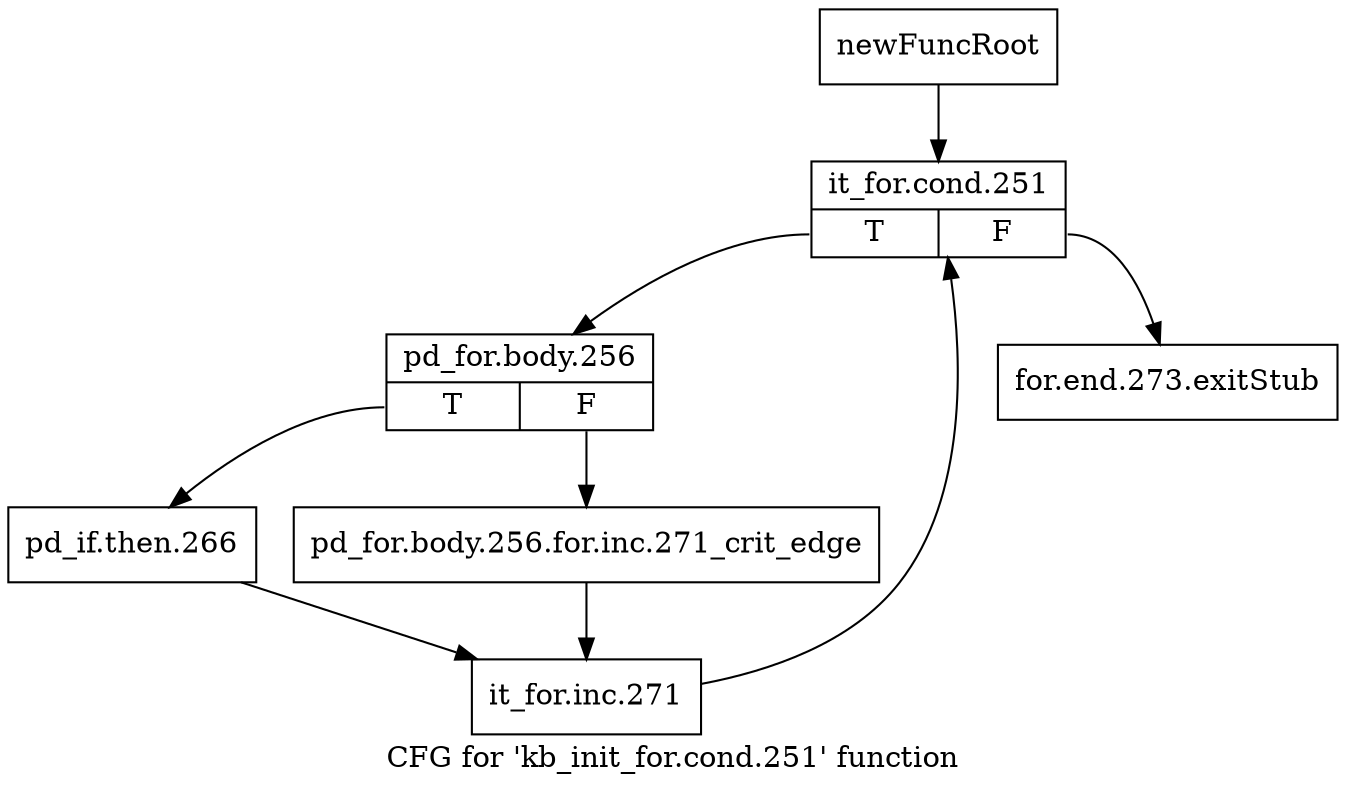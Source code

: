 digraph "CFG for 'kb_init_for.cond.251' function" {
	label="CFG for 'kb_init_for.cond.251' function";

	Node0x12185c0 [shape=record,label="{newFuncRoot}"];
	Node0x12185c0 -> Node0x1218660;
	Node0x1218610 [shape=record,label="{for.end.273.exitStub}"];
	Node0x1218660 [shape=record,label="{it_for.cond.251|{<s0>T|<s1>F}}"];
	Node0x1218660:s0 -> Node0x12186b0;
	Node0x1218660:s1 -> Node0x1218610;
	Node0x12186b0 [shape=record,label="{pd_for.body.256|{<s0>T|<s1>F}}"];
	Node0x12186b0:s0 -> Node0x1218750;
	Node0x12186b0:s1 -> Node0x1218700;
	Node0x1218700 [shape=record,label="{pd_for.body.256.for.inc.271_crit_edge}"];
	Node0x1218700 -> Node0x12187a0;
	Node0x1218750 [shape=record,label="{pd_if.then.266}"];
	Node0x1218750 -> Node0x12187a0;
	Node0x12187a0 [shape=record,label="{it_for.inc.271}"];
	Node0x12187a0 -> Node0x1218660;
}
